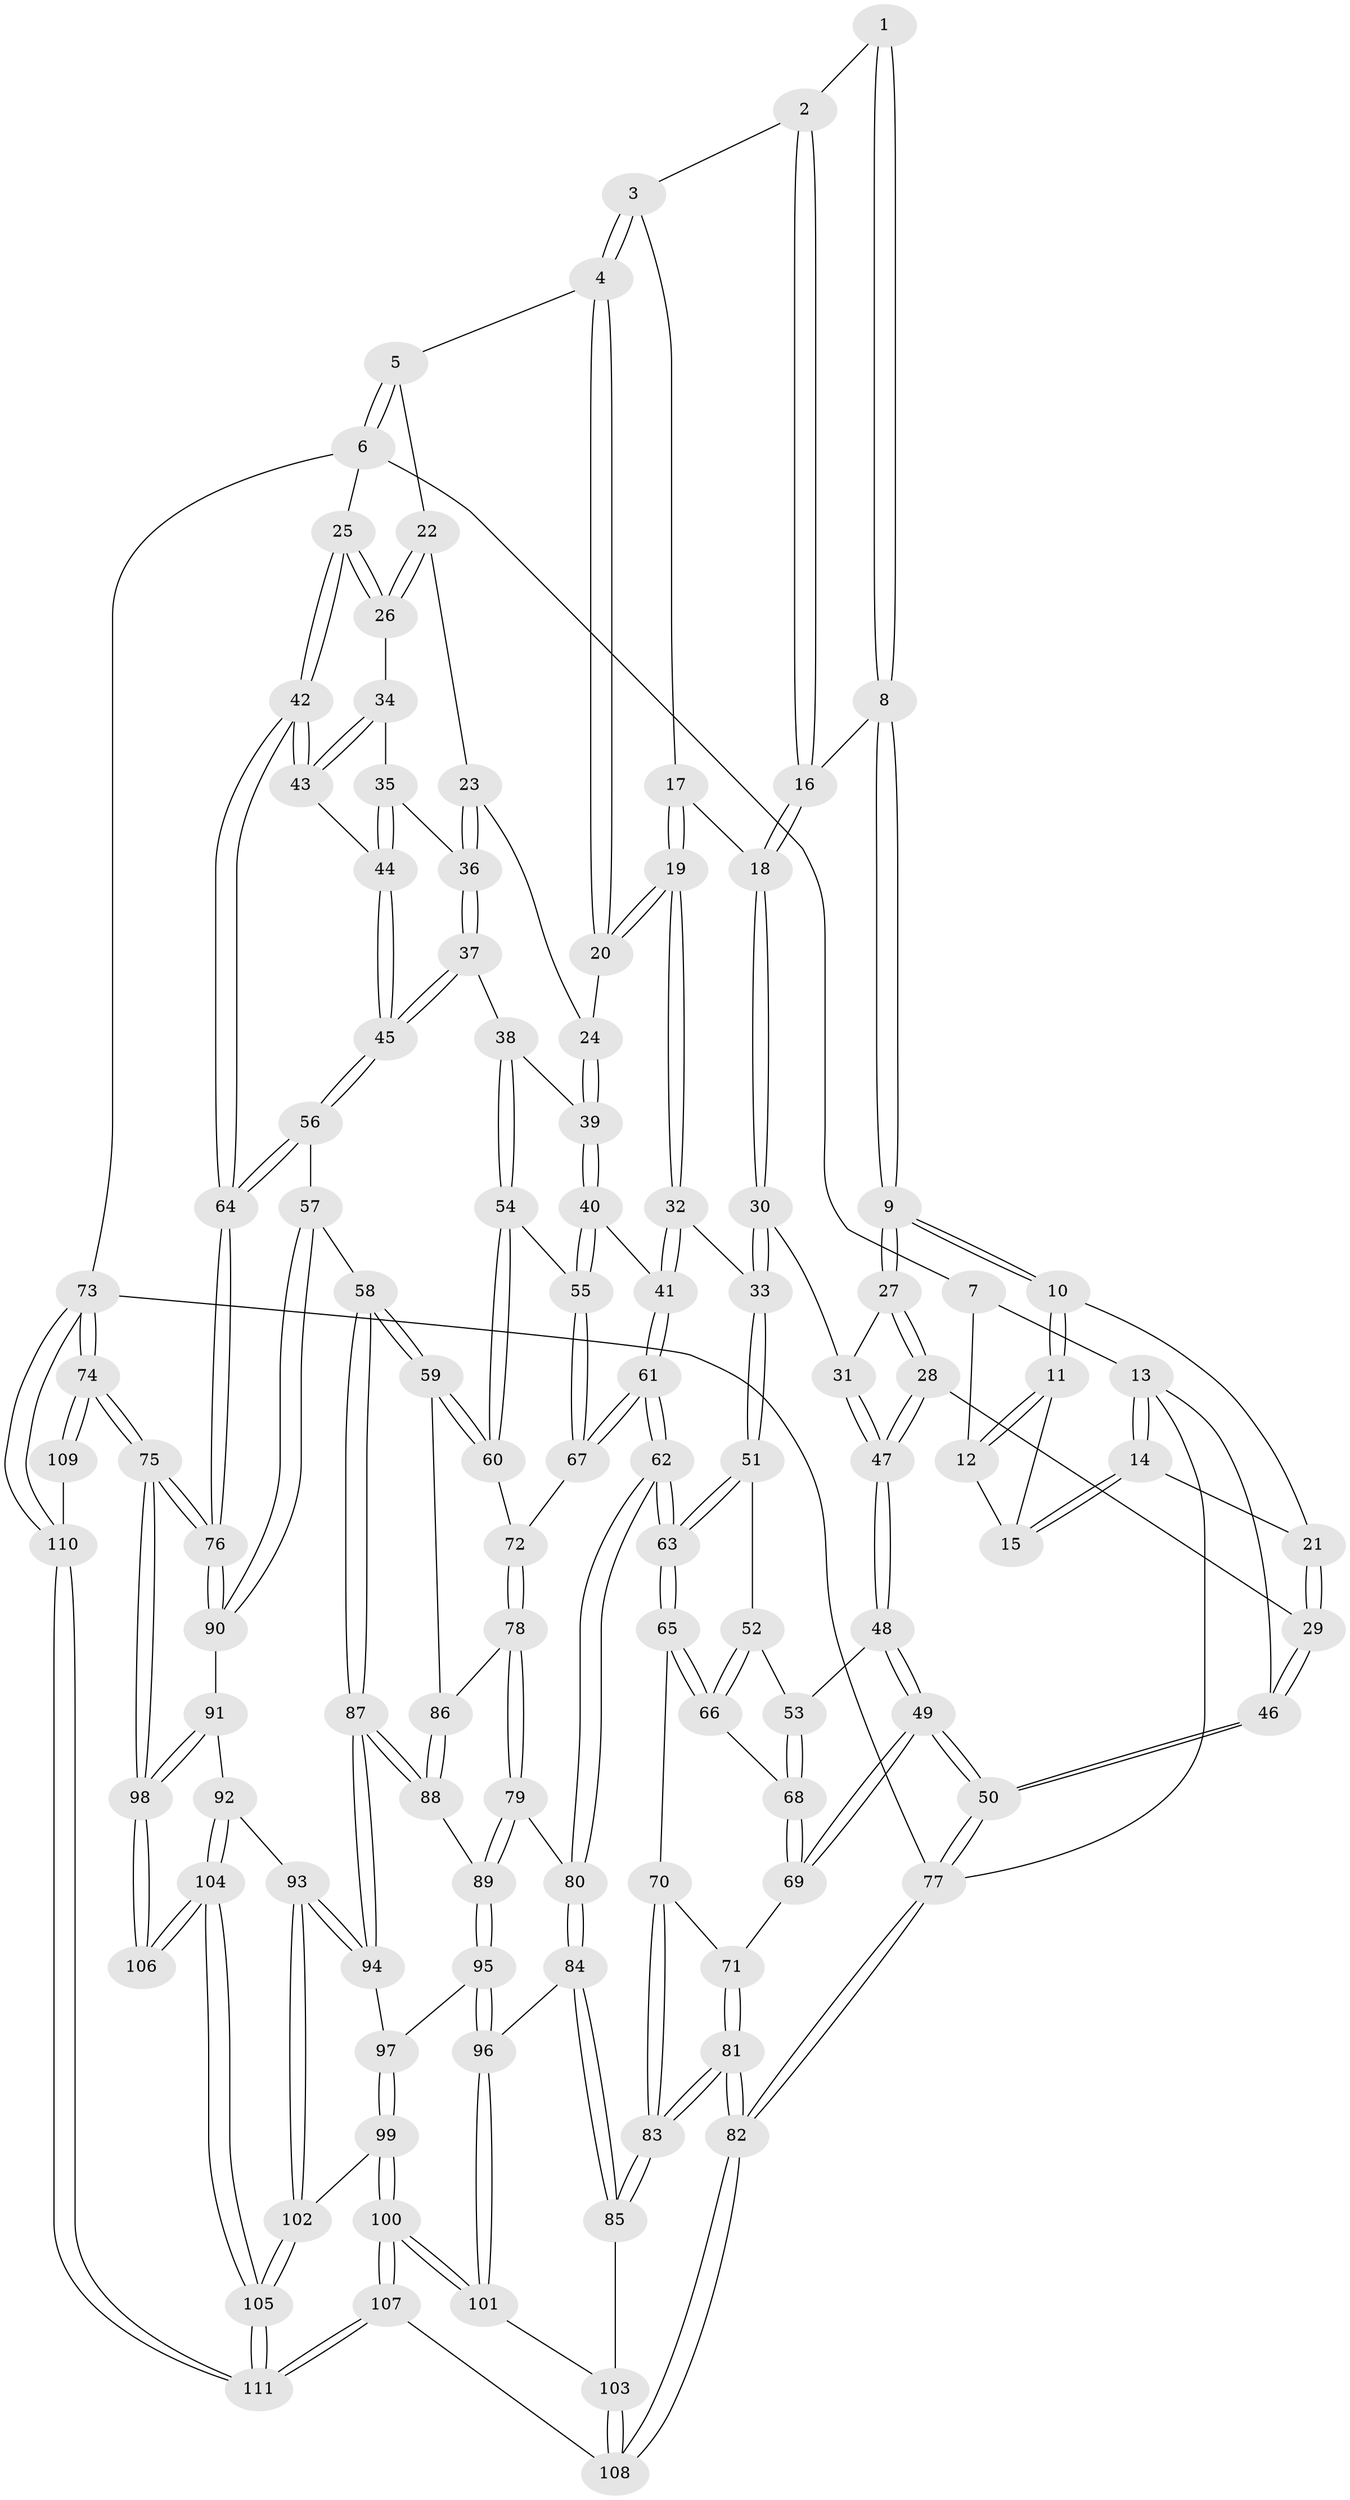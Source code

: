 // Generated by graph-tools (version 1.1) at 2025/03/03/09/25 03:03:13]
// undirected, 111 vertices, 274 edges
graph export_dot {
graph [start="1"]
  node [color=gray90,style=filled];
  1 [pos="+0.15296624210188434+0"];
  2 [pos="+0.3244712391638744+0"];
  3 [pos="+0.3286233465795288+0"];
  4 [pos="+0.5917501467117968+0"];
  5 [pos="+1+0"];
  6 [pos="+1+0"];
  7 [pos="+0.11257015997730467+0"];
  8 [pos="+0.14468895244644173+0.14059558904214775"];
  9 [pos="+0.13562645987624514+0.14443239216077824"];
  10 [pos="+0.1082481341484853+0.13936690320944664"];
  11 [pos="+0.07818372824804395+0.06468252618033175"];
  12 [pos="+0.09524649157893218+0"];
  13 [pos="+0+0.09490622599825871"];
  14 [pos="+0+0.09742815759020115"];
  15 [pos="+0.007650447465806434+0.05013050408979616"];
  16 [pos="+0.1920801046473399+0.1271323692194404"];
  17 [pos="+0.343611737542029+0"];
  18 [pos="+0.3049559480114524+0.17641404561215598"];
  19 [pos="+0.4602714853577718+0.23681382768543918"];
  20 [pos="+0.6015291312767378+0.13374390344291945"];
  21 [pos="+0.09775868765104882+0.1441590017382046"];
  22 [pos="+0.9062253472851589+0.029744289056692474"];
  23 [pos="+0.6682845186145973+0.16041691919627094"];
  24 [pos="+0.6515298243076215+0.15771188386781756"];
  25 [pos="+1+0.28309192287098295"];
  26 [pos="+0.8954492066229087+0.20109436533080802"];
  27 [pos="+0.15309307663226407+0.23295696643596833"];
  28 [pos="+0.11480988843302534+0.33020708261732734"];
  29 [pos="+0+0.2961619684891092"];
  30 [pos="+0.38362955218271216+0.2601655260002244"];
  31 [pos="+0.26383828589303304+0.2829935104093589"];
  32 [pos="+0.43301895399035994+0.27104588499942167"];
  33 [pos="+0.41774974004366133+0.2753333357023257"];
  34 [pos="+0.8752413021501244+0.22742778786605433"];
  35 [pos="+0.847098358124729+0.24216664970243812"];
  36 [pos="+0.803591311783277+0.2532461027627659"];
  37 [pos="+0.7648016242148794+0.3709554075154436"];
  38 [pos="+0.7282747589564209+0.37845451195825214"];
  39 [pos="+0.6774519876781397+0.3669561592373733"];
  40 [pos="+0.5799164643808198+0.39908934596667167"];
  41 [pos="+0.5565995768424327+0.3953282027680405"];
  42 [pos="+1+0.3369287267931507"];
  43 [pos="+0.9423404492097673+0.31324343047468484"];
  44 [pos="+0.8993698695094776+0.403379427136838"];
  45 [pos="+0.8882317247010821+0.48035466511236546"];
  46 [pos="+0+0.3486761398773974"];
  47 [pos="+0.14599452995960388+0.369626420936726"];
  48 [pos="+0.1548757221077697+0.4186920431010246"];
  49 [pos="+0.07267100989433566+0.514780192900831"];
  50 [pos="+0+0.6505009660012532"];
  51 [pos="+0.3848484284180006+0.34280973826990024"];
  52 [pos="+0.32594407768711087+0.4056166754021935"];
  53 [pos="+0.16016184476947284+0.42003499430481817"];
  54 [pos="+0.6969214665346241+0.5142214678981031"];
  55 [pos="+0.6548689247393515+0.50434200587177"];
  56 [pos="+0.9026945394873218+0.5089182028682853"];
  57 [pos="+0.8364586747931478+0.5830764919823946"];
  58 [pos="+0.8049115803522386+0.5977273761968638"];
  59 [pos="+0.7680907702063814+0.5824663564759891"];
  60 [pos="+0.7645952212039921+0.5803898267316555"];
  61 [pos="+0.5109179505971418+0.5470437862789694"];
  62 [pos="+0.4776245479390863+0.5824243413087821"];
  63 [pos="+0.44901944497563245+0.5724123913220838"];
  64 [pos="+1+0.5035323148644753"];
  65 [pos="+0.36820451787268765+0.5785216797085355"];
  66 [pos="+0.31319915997311+0.4911850964263122"];
  67 [pos="+0.6075999638438027+0.5470296411085532"];
  68 [pos="+0.2473261406987745+0.5175882454275136"];
  69 [pos="+0.22518210857511325+0.5667087860486627"];
  70 [pos="+0.36578463277378304+0.5809065197057104"];
  71 [pos="+0.22866099089058742+0.57592233642878"];
  72 [pos="+0.629580070343433+0.5936033545928574"];
  73 [pos="+1+1"];
  74 [pos="+1+1"];
  75 [pos="+1+0.85421060259576"];
  76 [pos="+1+0.5576190671472548"];
  77 [pos="+0+1"];
  78 [pos="+0.6006030498455808+0.649584700934087"];
  79 [pos="+0.5287543326088827+0.6715825984833288"];
  80 [pos="+0.508326981379671+0.6632607269898682"];
  81 [pos="+0.1980601071588153+0.8562311020534187"];
  82 [pos="+0+1"];
  83 [pos="+0.230561056796647+0.8349440350783233"];
  84 [pos="+0.433599628266111+0.7462379808784402"];
  85 [pos="+0.3749130927732728+0.7899728143956494"];
  86 [pos="+0.6193655650828853+0.6548500712922491"];
  87 [pos="+0.752439070020576+0.730303623576731"];
  88 [pos="+0.7179757288246532+0.7266681233784167"];
  89 [pos="+0.588332031862857+0.7614469686836375"];
  90 [pos="+0.9132017128325497+0.6898124730072861"];
  91 [pos="+0.9469939211934798+0.7536041421486751"];
  92 [pos="+0.8423139161019629+0.8146805838326729"];
  93 [pos="+0.7632777722266756+0.76506933953129"];
  94 [pos="+0.7618932857006016+0.7631268926337652"];
  95 [pos="+0.5842319747964543+0.8002661625039719"];
  96 [pos="+0.5694867226081592+0.8286269730652481"];
  97 [pos="+0.673600070973921+0.8225847442154806"];
  98 [pos="+1+0.8518395899116773"];
  99 [pos="+0.6542647298695063+0.9084968914706059"];
  100 [pos="+0.6132613836328429+0.9580645075950285"];
  101 [pos="+0.5674801066785446+0.8370428242220715"];
  102 [pos="+0.7349880850101439+0.8677929615139388"];
  103 [pos="+0.49271216766475706+0.8505537379474316"];
  104 [pos="+0.8603684846421834+0.8808759391239231"];
  105 [pos="+0.8007355012288009+0.9739826623310782"];
  106 [pos="+0.8778436524866456+0.8851291963815927"];
  107 [pos="+0.5946827790209458+1"];
  108 [pos="+0.4529491279832472+1"];
  109 [pos="+0.9076227930748112+0.9263889150636719"];
  110 [pos="+0.9035851717387385+1"];
  111 [pos="+0.740860818208528+1"];
  1 -- 2;
  1 -- 8;
  1 -- 8;
  2 -- 3;
  2 -- 16;
  2 -- 16;
  3 -- 4;
  3 -- 4;
  3 -- 17;
  4 -- 5;
  4 -- 20;
  4 -- 20;
  5 -- 6;
  5 -- 6;
  5 -- 22;
  6 -- 7;
  6 -- 25;
  6 -- 73;
  7 -- 12;
  7 -- 13;
  8 -- 9;
  8 -- 9;
  8 -- 16;
  9 -- 10;
  9 -- 10;
  9 -- 27;
  9 -- 27;
  10 -- 11;
  10 -- 11;
  10 -- 21;
  11 -- 12;
  11 -- 12;
  11 -- 15;
  12 -- 15;
  13 -- 14;
  13 -- 14;
  13 -- 46;
  13 -- 77;
  14 -- 15;
  14 -- 15;
  14 -- 21;
  16 -- 18;
  16 -- 18;
  17 -- 18;
  17 -- 19;
  17 -- 19;
  18 -- 30;
  18 -- 30;
  19 -- 20;
  19 -- 20;
  19 -- 32;
  19 -- 32;
  20 -- 24;
  21 -- 29;
  21 -- 29;
  22 -- 23;
  22 -- 26;
  22 -- 26;
  23 -- 24;
  23 -- 36;
  23 -- 36;
  24 -- 39;
  24 -- 39;
  25 -- 26;
  25 -- 26;
  25 -- 42;
  25 -- 42;
  26 -- 34;
  27 -- 28;
  27 -- 28;
  27 -- 31;
  28 -- 29;
  28 -- 47;
  28 -- 47;
  29 -- 46;
  29 -- 46;
  30 -- 31;
  30 -- 33;
  30 -- 33;
  31 -- 47;
  31 -- 47;
  32 -- 33;
  32 -- 41;
  32 -- 41;
  33 -- 51;
  33 -- 51;
  34 -- 35;
  34 -- 43;
  34 -- 43;
  35 -- 36;
  35 -- 44;
  35 -- 44;
  36 -- 37;
  36 -- 37;
  37 -- 38;
  37 -- 45;
  37 -- 45;
  38 -- 39;
  38 -- 54;
  38 -- 54;
  39 -- 40;
  39 -- 40;
  40 -- 41;
  40 -- 55;
  40 -- 55;
  41 -- 61;
  41 -- 61;
  42 -- 43;
  42 -- 43;
  42 -- 64;
  42 -- 64;
  43 -- 44;
  44 -- 45;
  44 -- 45;
  45 -- 56;
  45 -- 56;
  46 -- 50;
  46 -- 50;
  47 -- 48;
  47 -- 48;
  48 -- 49;
  48 -- 49;
  48 -- 53;
  49 -- 50;
  49 -- 50;
  49 -- 69;
  49 -- 69;
  50 -- 77;
  50 -- 77;
  51 -- 52;
  51 -- 63;
  51 -- 63;
  52 -- 53;
  52 -- 66;
  52 -- 66;
  53 -- 68;
  53 -- 68;
  54 -- 55;
  54 -- 60;
  54 -- 60;
  55 -- 67;
  55 -- 67;
  56 -- 57;
  56 -- 64;
  56 -- 64;
  57 -- 58;
  57 -- 90;
  57 -- 90;
  58 -- 59;
  58 -- 59;
  58 -- 87;
  58 -- 87;
  59 -- 60;
  59 -- 60;
  59 -- 86;
  60 -- 72;
  61 -- 62;
  61 -- 62;
  61 -- 67;
  61 -- 67;
  62 -- 63;
  62 -- 63;
  62 -- 80;
  62 -- 80;
  63 -- 65;
  63 -- 65;
  64 -- 76;
  64 -- 76;
  65 -- 66;
  65 -- 66;
  65 -- 70;
  66 -- 68;
  67 -- 72;
  68 -- 69;
  68 -- 69;
  69 -- 71;
  70 -- 71;
  70 -- 83;
  70 -- 83;
  71 -- 81;
  71 -- 81;
  72 -- 78;
  72 -- 78;
  73 -- 74;
  73 -- 74;
  73 -- 110;
  73 -- 110;
  73 -- 77;
  74 -- 75;
  74 -- 75;
  74 -- 109;
  74 -- 109;
  75 -- 76;
  75 -- 76;
  75 -- 98;
  75 -- 98;
  76 -- 90;
  76 -- 90;
  77 -- 82;
  77 -- 82;
  78 -- 79;
  78 -- 79;
  78 -- 86;
  79 -- 80;
  79 -- 89;
  79 -- 89;
  80 -- 84;
  80 -- 84;
  81 -- 82;
  81 -- 82;
  81 -- 83;
  81 -- 83;
  82 -- 108;
  82 -- 108;
  83 -- 85;
  83 -- 85;
  84 -- 85;
  84 -- 85;
  84 -- 96;
  85 -- 103;
  86 -- 88;
  86 -- 88;
  87 -- 88;
  87 -- 88;
  87 -- 94;
  87 -- 94;
  88 -- 89;
  89 -- 95;
  89 -- 95;
  90 -- 91;
  91 -- 92;
  91 -- 98;
  91 -- 98;
  92 -- 93;
  92 -- 104;
  92 -- 104;
  93 -- 94;
  93 -- 94;
  93 -- 102;
  93 -- 102;
  94 -- 97;
  95 -- 96;
  95 -- 96;
  95 -- 97;
  96 -- 101;
  96 -- 101;
  97 -- 99;
  97 -- 99;
  98 -- 106;
  98 -- 106;
  99 -- 100;
  99 -- 100;
  99 -- 102;
  100 -- 101;
  100 -- 101;
  100 -- 107;
  100 -- 107;
  101 -- 103;
  102 -- 105;
  102 -- 105;
  103 -- 108;
  103 -- 108;
  104 -- 105;
  104 -- 105;
  104 -- 106;
  104 -- 106;
  105 -- 111;
  105 -- 111;
  107 -- 108;
  107 -- 111;
  107 -- 111;
  109 -- 110;
  110 -- 111;
  110 -- 111;
}
